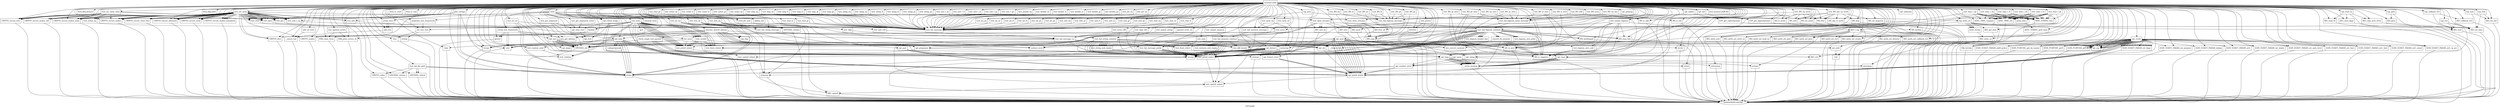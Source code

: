 digraph "Call graph" {
	label="Call graph";

	Node0x56281cfd9500 [shape=record,label="{external node}"];
	Node0x56281cfd9500 -> Node0x56281d0169b0;
	Node0x56281cfd9500 -> Node0x56281d016a40;
	Node0x56281cfd9500 -> Node0x56281cfdae30;
	Node0x56281cfd9500 -> Node0x56281cfdaf10;
	Node0x56281cfd9500 -> Node0x56281d016cb0;
	Node0x56281cfd9500 -> Node0x56281d016b20;
	Node0x56281cfd9500 -> Node0x56281cfdad50;
	Node0x56281cfd9500 -> Node0x56281cfdb010;
	Node0x56281cfd9500 -> Node0x56281d016f80;
	Node0x56281cfd9500 -> Node0x56281d016bd0;
	Node0x56281cfd9500 -> Node0x56281d016d90;
	Node0x56281cfd9500 -> Node0x56281d016e70;
	Node0x56281cfd9500 -> Node0x56281d016ee0;
	Node0x56281cfd9500 -> Node0x56281d016f50;
	Node0x56281cfd9500 -> Node0x56281cfdace0;
	Node0x56281cfd9500 -> Node0x56281d016a10;
	Node0x56281cfd9500 -> Node0x56281cfb4180;
	Node0x56281cfd9500 -> Node0x56281cfb4250;
	Node0x56281cfd9500 -> Node0x56281cfb42f0;
	Node0x56281cfd9500 -> Node0x56281cfb4360;
	Node0x56281cfd9500 -> Node0x56281cfb43d0;
	Node0x56281cfd9500 -> Node0x56281cfb4400;
	Node0x56281cfd9500 -> Node0x56281cfb4660;
	Node0x56281cfd9500 -> Node0x56281cfb4850;
	Node0x56281cfd9500 -> Node0x56281cfb48c0;
	Node0x56281cfd9500 -> Node0x56281d253390;
	Node0x56281cfd9500 -> Node0x56281d253430;
	Node0x56281cfd9500 -> Node0x56281d2534d0;
	Node0x56281cfd9500 -> Node0x56281d253f70;
	Node0x56281cfd9500 -> Node0x56281d254010;
	Node0x56281cfd9500 -> Node0x56281d2540b0;
	Node0x56281cfd9500 -> Node0x56281d254120;
	Node0x56281cfd9500 -> Node0x56281d254190;
	Node0x56281cfd9500 -> Node0x56281d254ab0;
	Node0x56281cfd9500 -> Node0x56281d254b20;
	Node0x56281cfd9500 -> Node0x56281d254b50;
	Node0x56281cfd9500 -> Node0x56281d254c60;
	Node0x56281cfd9500 -> Node0x56281d254c90;
	Node0x56281cfd9500 -> Node0x56281d254d40;
	Node0x56281cfd9500 -> Node0x56281d254db0;
	Node0x56281cfd9500 -> Node0x56281d254eb0;
	Node0x56281cfd9500 -> Node0x56281d255260;
	Node0x56281cfd9500 -> Node0x56281d255370;
	Node0x56281cfd9500 -> Node0x56281d255480;
	Node0x56281cfd9500 -> Node0x56281d255180;
	Node0x56281cfd9500 -> Node0x56281d2554b0;
	Node0x56281cfd9500 -> Node0x56281cfb4690;
	Node0x56281cfd9500 -> Node0x56281d2541c0;
	Node0x56281cfd9500 -> Node0x56281d253570;
	Node0x56281cfd9500 -> Node0x56281cfb47b0;
	Node0x56281cfd9500 -> Node0x56281d254f50;
	Node0x56281cfd9500 -> Node0x56281cfb4520;
	Node0x56281cfd9500 -> Node0x56281d255690;
	Node0x56281cfd9500 -> Node0x56281d2556c0;
	Node0x56281cfd9500 -> Node0x56281d0169e0;
	Node0x56281cfd9500 -> Node0x56281d2558d0;
	Node0x56281cfd9500 -> Node0x56281d255900;
	Node0x56281cfd9500 -> Node0x56281d255970;
	Node0x56281cfd9500 -> Node0x56281d255a70;
	Node0x56281cfd9500 -> Node0x56281d255b10;
	Node0x56281cfd9500 -> Node0x56281d255c90;
	Node0x56281cfd9500 -> Node0x56281d255cc0;
	Node0x56281cfd9500 -> Node0x56281d255e30;
	Node0x56281cfd9500 -> Node0x56281d255e60;
	Node0x56281cfd9500 -> Node0x56281d255ed0;
	Node0x56281cfd9500 -> Node0x56281d2560a0;
	Node0x56281cfd9500 -> Node0x56281d256140;
	Node0x56281cfd9500 -> Node0x56281d2561e0;
	Node0x56281cfd9500 -> Node0x56281d256280;
	Node0x56281cfd9500 -> Node0x56281d256320;
	Node0x56281cfd9500 -> Node0x56281d2563c0;
	Node0x56281cfd9500 -> Node0x56281d2542a0;
	Node0x56281cfd9500 -> Node0x56281d254340;
	Node0x56281cfd9500 -> Node0x56281d2543e0;
	Node0x56281cfd9500 -> Node0x56281d254480;
	Node0x56281cfd9500 -> Node0x56281d254520;
	Node0x56281cfd9500 -> Node0x56281d2545c0;
	Node0x56281cfd9500 -> Node0x56281d254660;
	Node0x56281cfd9500 -> Node0x56281d254700;
	Node0x56281cfd9500 -> Node0x56281d2547a0;
	Node0x56281cfd9500 -> Node0x56281d254840;
	Node0x56281cfd9500 -> Node0x56281d2548e0;
	Node0x56281cfd9500 -> Node0x56281cfdae60;
	Node0x56281cfd9500 -> Node0x56281d2549b0;
	Node0x56281cfd9500 -> Node0x56281d254a10;
	Node0x56281cfd9500 -> Node0x56281d019ec0;
	Node0x56281cfd9500 -> Node0x56281d019f60;
	Node0x56281cfd9500 -> Node0x56281d01a000;
	Node0x56281cfd9500 -> Node0x56281d01a0a0;
	Node0x56281cfd9500 -> Node0x56281d01a140;
	Node0x56281cfd9500 -> Node0x56281d01a1e0;
	Node0x56281cfd9500 -> Node0x56281d01a280;
	Node0x56281cfd9500 -> Node0x56281d01a320;
	Node0x56281cfd9500 -> Node0x56281d01a3c0;
	Node0x56281cfd9500 -> Node0x56281d01a460;
	Node0x56281cfd9500 -> Node0x56281d01a500;
	Node0x56281cfd9500 -> Node0x56281d01a5a0;
	Node0x56281cfd9500 -> Node0x56281d01a640;
	Node0x56281cfd9500 -> Node0x56281d01a6e0;
	Node0x56281cfd9500 -> Node0x56281d01a780;
	Node0x56281cfd9500 -> Node0x56281d016e00;
	Node0x56281cfd9500 -> Node0x56281d01a850;
	Node0x56281cfd9500 -> Node0x56281d01a8f0;
	Node0x56281cfd9500 -> Node0x56281d01a990;
	Node0x56281cfd9500 -> Node0x56281d01aa30;
	Node0x56281cfd9500 -> Node0x56281d01aad0;
	Node0x56281cfd9500 -> Node0x56281d01ab70;
	Node0x56281cfd9500 -> Node0x56281d01ac10;
	Node0x56281cfd9500 -> Node0x56281d01acb0;
	Node0x56281cfd9500 -> Node0x56281d01ad50;
	Node0x56281cfd9500 -> Node0x56281d01adf0;
	Node0x56281cfd9500 -> Node0x56281d01ae90;
	Node0x56281cfd9500 -> Node0x56281d01af30;
	Node0x56281cfd9500 -> Node0x56281d01afd0;
	Node0x56281cfd9500 -> Node0x56281cfdadc0;
	Node0x56281cfd9500 -> Node0x56281d016ab0;
	Node0x56281cfd9500 -> Node0x56281d016d20;
	Node0x56281cfd9500 -> Node0x56281d016c40;
	Node0x56281cfd9500 -> Node0x56281d01b130;
	Node0x56281cfd9500 -> Node0x56281d01b2f0;
	Node0x56281cfd9500 -> Node0x56281d01b320;
	Node0x56281cfd9500 -> Node0x56281d01b460;
	Node0x56281cfd9500 -> Node0x56281d01b500;
	Node0x56281cfd9500 -> Node0x56281d01b630;
	Node0x56281cfd9500 -> Node0x56281d01b660;
	Node0x56281cfd9500 -> Node0x56281d01b7a0;
	Node0x56281cfd9500 -> Node0x56281d01b8b0;
	Node0x56281cfd9500 -> Node0x56281d01b8e0;
	Node0x56281cfd9500 -> Node0x56281d01b9e0;
	Node0x56281cfd9500 -> Node0x56281d018e40;
	Node0x56281cfd9500 -> Node0x56281d018eb0;
	Node0x56281cfd9500 -> Node0x56281d019010;
	Node0x56281cfd9500 -> Node0x56281d019040;
	Node0x56281cfd9500 -> Node0x56281d019100;
	Node0x56281cfd9500 -> Node0x56281d0191c0;
	Node0x56281cfd9500 -> Node0x56281d0192c0;
	Node0x56281cfd9500 -> Node0x56281d019440;
	Node0x56281cfd9500 -> Node0x56281d019470;
	Node0x56281cfd9500 -> Node0x56281d0194e0;
	Node0x56281cfd9500 -> Node0x56281d019630;
	Node0x56281cfd9500 -> Node0x56281d0196a0;
	Node0x56281cfd9500 -> Node0x56281d0197f0;
	Node0x56281cfd9500 -> Node0x56281d019860;
	Node0x56281cfd9500 -> Node0x56281d0199f0;
	Node0x56281cfd9500 -> Node0x56281d019a90;
	Node0x56281cfd9500 -> Node0x56281d019b00;
	Node0x56281cfd9500 -> Node0x56281d019bf0;
	Node0x56281cfd9500 -> Node0x56281d019c20;
	Node0x56281cfd9500 -> Node0x56281d019d20;
	Node0x56281cfd9500 -> Node0x56281d019dc0;
	Node0x56281cfd9500 -> Node0x56281d019d50;
	Node0x56281cfd9500 -> Node0x56281d01bc60;
	Node0x56281cfd9500 -> Node0x56281d01bea0;
	Node0x56281cfd9500 -> Node0x56281d01bf10;
	Node0x56281cfd9500 -> Node0x56281d01bf40;
	Node0x56281cfd9500 -> Node0x56281d01bff0;
	Node0x56281cfd9500 -> Node0x56281d01c200;
	Node0x56281cfd9500 -> Node0x56281d01c270;
	Node0x56281cfd9500 -> Node0x56281d01c2a0;
	Node0x56281cfd9500 -> Node0x56281d01c4d0;
	Node0x56281cfd9500 -> Node0x56281d01c5a0;
	Node0x56281cfd9500 -> Node0x56281d01c6a0;
	Node0x56281cfd9500 -> Node0x56281d01c6d0;
	Node0x56281cfd9500 -> Node0x56281d01c850;
	Node0x56281cfd9500 -> Node0x56281d01c9d0;
	Node0x56281cfd9500 -> Node0x56281d01cb50;
	Node0x56281cfd9500 -> Node0x56281d01ccd0;
	Node0x56281cfd9500 -> Node0x56281cfd0c90;
	Node0x56281cfd9500 -> Node0x56281cfd0d00;
	Node0x56281cfd9500 -> Node0x56281cfb4590;
	Node0x56281cfd9500 -> Node0x56281d253b80;
	Node0x56281cfd9500 -> Node0x56281cfd0d30;
	Node0x56281cfd9500 -> Node0x56281cfd0f00;
	Node0x56281cfd9500 -> Node0x56281cfd0f70;
	Node0x56281cfd9500 -> Node0x56281cfd10b0;
	Node0x56281cfd9500 -> Node0x56281cfd1150;
	Node0x56281cfd9500 -> Node0x56281cfd11c0;
	Node0x56281cfd9500 -> Node0x56281cfd12b0;
	Node0x56281cfd9500 -> Node0x56281d253db0;
	Node0x56281cfd9500 -> Node0x56281cfd12e0;
	Node0x56281cfd9500 -> Node0x56281cfd13a0;
	Node0x56281cfd9500 -> Node0x56281cfd1590;
	Node0x56281cfd9500 -> Node0x56281d051c80;
	Node0x56281cfd9500 -> Node0x56281d051cb0;
	Node0x56281cfd9500 -> Node0x56281d051f30;
	Node0x56281cfd9500 -> Node0x56281d051f60;
	Node0x56281cfd9500 -> Node0x56281d052150;
	Node0x56281cfd9500 -> Node0x56281d052180;
	Node0x56281cfd9500 -> Node0x56281d052370;
	Node0x56281cfd9500 -> Node0x56281d253d40;
	Node0x56281cfd9500 -> Node0x56281d0523a0;
	Node0x56281cfd9500 -> Node0x56281d052560;
	Node0x56281cfd9500 -> Node0x56281d0525d0;
	Node0x56281cfd9500 -> Node0x56281d052640;
	Node0x56281cfd9500 -> Node0x56281d0526b0;
	Node0x56281cfd9500 -> Node0x56281d052720;
	Node0x56281cfd9500 -> Node0x56281d052ba0;
	Node0x56281cfd9500 -> Node0x56281d052c10;
	Node0x56281cfd9500 -> Node0x56281d052c80;
	Node0x56281cfd9500 -> Node0x56281d052cf0;
	Node0x56281cfd9500 -> Node0x56281d052d60;
	Node0x56281cfd9500 -> Node0x56281d0535e0;
	Node0x56281cfd9500 -> Node0x56281d053650;
	Node0x56281cfd9500 -> Node0x56281d0536c0;
	Node0x56281cfd9500 -> Node0x56281d053730;
	Node0x56281cfd9500 -> Node0x56281d253c20;
	Node0x56281cfd9500 -> Node0x56281d053aa0;
	Node0x56281cfd9500 -> Node0x56281d053a30;
	Node0x56281cfd9500 -> Node0x56281d053b80;
	Node0x56281cfd9500 -> Node0x56281d253cd0;
	Node0x56281cfd9500 -> Node0x56281d053c50;
	Node0x56281cfd9500 -> Node0x56281d2553e0;
	Node0x56281cfd9500 -> Node0x56281d2552d0;
	Node0x56281cfd9500 -> Node0x56281d253bb0;
	Node0x56281cfd9500 -> Node0x56281d254f20;
	Node0x56281cfd9500 -> Node0x56281d053cb0;
	Node0x56281cfd9500 -> Node0x56281d053e40;
	Node0x56281cfd9500 -> Node0x56281d053eb0;
	Node0x56281cfd9500 -> Node0x56281d2551f0;
	Node0x56281cfd9500 -> Node0x56281d053fb0;
	Node0x56281cfd9500 -> Node0x56281d253e50;
	Node0x56281cfd9500 -> Node0x56281d054050;
	Node0x56281cfd9500 -> Node0x56281d255560;
	Node0x56281cfd9500 -> Node0x56281cfb4740;
	Node0x56281cfd9500 -> Node0x56281d054150;
	Node0x56281cfd9500 -> Node0x56281d253ec0;
	Node0x56281cfd9500 -> Node0x56281d054250;
	Node0x56281cfd9500 -> Node0x56281d01b160;
	Node0x56281cfd9500 -> Node0x56281d0545f0;
	Node0x56281cfd9500 -> Node0x56281d054af0;
	Node0x56281cfd9500 -> Node0x56281d01ba80;
	Node0x56281cfd9500 -> Node0x56281d054c80;
	Node0x56281cfd9500 -> Node0x56281d054df0;
	Node0x56281cfd9500 -> Node0x56281d018f50;
	Node0x56281cfd9500 -> Node0x56281d055490;
	Node0x56281cfd9500 -> Node0x56281d055500;
	Node0x56281cfd9500 -> Node0x56281d01b840;
	Node0x56281cfd9500 -> Node0x56281d055770;
	Node0x56281cfd9500 -> Node0x56281d254fc0;
	Node0x56281cfd9500 -> Node0x56281d053d90;
	Node0x56281cfd9500 -> Node0x56281d055910;
	Node0x56281cfd9500 -> Node0x56281cfd1950;
	Node0x56281cfd9500 -> Node0x56281d0559b0;
	Node0x56281cfd9500 -> Node0x56281cfd1bb0;
	Node0x56281cfd9500 -> Node0x56281d055940;
	Node0x56281cfd9500 -> Node0x56281cfd1da0;
	Node0x56281cfd9500 -> Node0x56281d055ab0;
	Node0x56281cfd9500 -> Node0x56281cfd1e40;
	Node0x56281cfd9500 -> Node0x56281d055b20;
	Node0x56281cfd9500 -> Node0x56281cfd1fa0;
	Node0x56281cfd9500 -> Node0x56281d055b90;
	Node0x56281cfd9500 -> Node0x56281cfd2120;
	Node0x56281cfd9500 -> Node0x56281cfd15c0;
	Node0x56281cfd9500 -> Node0x56281cfd2230;
	Node0x56281cfd9500 -> Node0x56281cfd1630;
	Node0x56281cfd9500 -> Node0x56281cfd2320;
	Node0x56281cfd9500 -> Node0x56281cfd16a0;
	Node0x56281cfd9500 -> Node0x56281cfd19c0;
	Node0x56281cfd9500 -> Node0x56281cfd23c0;
	Node0x56281cfd9500 -> Node0x56281cfd19f0;
	Node0x56281cfd9500 -> Node0x56281cfd21c0;
	Node0x56281cfd9500 -> Node0x56281cfd1ee0;
	Node0x56281cfd9500 -> Node0x56281cfd1c50;
	Node0x56281cfd9500 -> Node0x56281cfd1be0;
	Node0x56281cfd9500 -> Node0x56281cfd1d00;
	Node0x56281cfd9500 -> Node0x56281cfd1a60;
	Node0x56281cfd9500 -> Node0x56281cfcedc0;
	Node0x56281d016a40 [shape=record,label="{test_sec_mem}"];
	Node0x56281d016a40 -> Node0x56281d0169e0;
	Node0x56281d016a40 -> Node0x56281d016b20;
	Node0x56281d016a40 -> Node0x56281d016ab0;
	Node0x56281d016a40 -> Node0x56281d016bd0;
	Node0x56281d016a40 -> Node0x56281d016c40;
	Node0x56281d016a40 -> Node0x56281d016b20;
	Node0x56281d016a40 -> Node0x56281d016ab0;
	Node0x56281d016a40 -> Node0x56281d016cb0;
	Node0x56281d016a40 -> Node0x56281d016d20;
	Node0x56281d016a40 -> Node0x56281d016bd0;
	Node0x56281d016a40 -> Node0x56281d016c40;
	Node0x56281d016a40 -> Node0x56281d016b20;
	Node0x56281d016a40 -> Node0x56281d016ab0;
	Node0x56281d016a40 -> Node0x56281d016bd0;
	Node0x56281d016a40 -> Node0x56281d016d20;
	Node0x56281d016a40 -> Node0x56281d016d90;
	Node0x56281d016a40 -> Node0x56281d016e00;
	Node0x56281d016a40 -> Node0x56281d016e70;
	Node0x56281d016a40 -> Node0x56281d016ab0;
	Node0x56281d016a40 -> Node0x56281d016bd0;
	Node0x56281d016a40 -> Node0x56281d016c40;
	Node0x56281d016a40 -> Node0x56281d016ee0;
	Node0x56281d016a40 -> Node0x56281d016b20;
	Node0x56281d016a40 -> Node0x56281d016ab0;
	Node0x56281d016a40 -> Node0x56281d016bd0;
	Node0x56281d016a40 -> Node0x56281d016d20;
	Node0x56281d016a40 -> Node0x56281d016d90;
	Node0x56281d016a40 -> Node0x56281d016e00;
	Node0x56281d016a40 -> Node0x56281d016ee0;
	Node0x56281d016a40 -> Node0x56281d016d90;
	Node0x56281d016a40 -> Node0x56281d016e00;
	Node0x56281d016a40 -> Node0x56281d016f50;
	Node0x56281d016a40 -> Node0x56281d016f80;
	Node0x56281d016a40 -> Node0x56281d016c40;
	Node0x56281d016a40 -> Node0x56281cfdace0;
	Node0x56281d016a40 -> Node0x56281d016d20;
	Node0x56281d016a40 -> Node0x56281cfdad50;
	Node0x56281d016a40 -> Node0x56281d016d90;
	Node0x56281d016a40 -> Node0x56281d016e00;
	Node0x56281d016a40 -> Node0x56281d016f80;
	Node0x56281d016a40 -> Node0x56281d016d20;
	Node0x56281d016a40 -> Node0x56281cfdace0;
	Node0x56281d016a40 -> Node0x56281d016c40;
	Node0x56281d016a40 -> Node0x56281d0169e0;
	Node0x56281d016a40 -> Node0x56281d016cb0;
	Node0x56281d016a40 -> Node0x56281d016d20;
	Node0x56281d016a40 -> Node0x56281d016b20;
	Node0x56281d016a40 -> Node0x56281cfdadc0;
	Node0x56281d016a40 -> Node0x56281d016f80;
	Node0x56281d016a40 -> Node0x56281d016d20;
	Node0x56281d016a40 -> Node0x56281d016cb0;
	Node0x56281d016a40 -> Node0x56281d016c40;
	Node0x56281d016a40 -> Node0x56281cfdace0;
	Node0x56281d016a40 -> Node0x56281d016c40;
	Node0x56281d016a40 -> Node0x56281d016f80;
	Node0x56281d016a40 -> Node0x56281d016d20;
	Node0x56281d016a40 -> Node0x56281cfdad50;
	Node0x56281d016a40 -> Node0x56281d016f50;
	Node0x56281d016a40 -> Node0x56281cfdad50;
	Node0x56281d016a40 -> Node0x56281cfdad50;
	Node0x56281d0169b0 [shape=record,label="{setup_tests}"];
	Node0x56281d0169b0 -> Node0x56281d016a10;
	Node0x56281d0169b0 -> Node0x56281d016a10;
	Node0x56281cfdae30 [shape=record,label="{test_sec_mem_clear}"];
	Node0x56281cfdae30 -> Node0x56281d016cb0;
	Node0x56281cfdae30 -> Node0x56281d016d20;
	Node0x56281cfdae30 -> Node0x56281d016b20;
	Node0x56281cfdae30 -> Node0x56281d016ab0;
	Node0x56281cfdae30 -> Node0x56281cfdae60;
	Node0x56281cfdae30 -> Node0x56281cfdad50;
	Node0x56281cfdae30 -> Node0x56281cfdae60;
	Node0x56281cfdae30 -> Node0x56281cfdad50;
	Node0x56281cfdae30 -> Node0x56281d016f80;
	Node0x56281cfdaf10 [shape=record,label="{llvm.dbg.declare}"];
	Node0x56281cfb4180 [shape=record,label="{__assert_fail}"];
	Node0x56281cfb4180 -> Node0x56281cfdc0b0;
	Node0x56281cfb4250 [shape=record,label="{add_all_tests}"];
	Node0x56281cfb4250 -> Node0x56281cfb4180;
	Node0x56281cfb42f0 [shape=record,label="{subtest_level}"];
	Node0x56281cfb4360 [shape=record,label="{setup_test_framework}"];
	Node0x56281cfb4360 -> Node0x56281cfb43d0;
	Node0x56281cfb4360 -> Node0x56281cfb43d0;
	Node0x56281cfb4360 -> Node0x56281cfb4400;
	Node0x56281cfb4360 -> Node0x56281cfb4400;
	Node0x56281cfb4360 -> Node0x56281cfb44b0;
	Node0x56281cfb4360 -> Node0x56281cfb4520;
	Node0x56281cfb4360 -> Node0x56281cfb4590;
	Node0x56281cfb43d0 [shape=record,label="{getenv}"];
	Node0x56281cfb43d0 -> Node0x56281cfdc0b0;
	Node0x56281cfb4400 [shape=record,label="{atoi}"];
	Node0x56281cfb4400 -> Node0x56281cfdc0b0;
	Node0x56281cfb44b0 [shape=record,label="{set_seed}"];
	Node0x56281cfb44b0 -> Node0x56281cfb4660;
	Node0x56281cfb44b0 -> Node0x56281cfb42f0;
	Node0x56281cfb44b0 -> Node0x56281cfb4690;
	Node0x56281cfb44b0 -> Node0x56281cfb4740;
	Node0x56281cfb44b0 -> Node0x56281cfb47b0;
	Node0x56281cfb4660 [shape=record,label="{time}"];
	Node0x56281cfb4660 -> Node0x56281cfdc0b0;
	Node0x56281cfb4850 [shape=record,label="{pulldown_test_framework}"];
	Node0x56281cfb4850 -> Node0x56281cfb48c0;
	Node0x56281d018e40 [shape=record,label="{test_BN_eq_zero}"];
	Node0x56281d018e40 -> Node0x56281d018eb0;
	Node0x56281d018e40 -> Node0x56281d018f50;
	Node0x56281d018eb0 [shape=record,label="{BN_is_zero}"];
	Node0x56281d018eb0 -> Node0x56281cfdc0b0;
	Node0x56281d019010 [shape=record,label="{test_BN_ne}"];
	Node0x56281d019010 -> Node0x56281d01b9e0;
	Node0x56281d019010 -> Node0x56281d01ba80;
	Node0x56281d019040 [shape=record,label="{test_BN_ne_zero}"];
	Node0x56281d019040 -> Node0x56281d018eb0;
	Node0x56281d019040 -> Node0x56281d018f50;
	Node0x56281d019100 [shape=record,label="{test_BN_gt}"];
	Node0x56281d019100 -> Node0x56281d01b9e0;
	Node0x56281d019100 -> Node0x56281d01ba80;
	Node0x56281d0191c0 [shape=record,label="{test_BN_gt_zero}"];
	Node0x56281d0191c0 -> Node0x56281d0192c0;
	Node0x56281d0191c0 -> Node0x56281d018eb0;
	Node0x56281d0191c0 -> Node0x56281d018f50;
	Node0x56281d0192c0 [shape=record,label="{BN_is_negative}"];
	Node0x56281d0192c0 -> Node0x56281cfdc0b0;
	Node0x56281d019440 [shape=record,label="{test_BN_ge}"];
	Node0x56281d019440 -> Node0x56281d01b9e0;
	Node0x56281d019440 -> Node0x56281d01ba80;
	Node0x56281d019470 [shape=record,label="{test_BN_ge_zero}"];
	Node0x56281d019470 -> Node0x56281d0192c0;
	Node0x56281d019470 -> Node0x56281d018eb0;
	Node0x56281d019470 -> Node0x56281d018f50;
	Node0x56281d055740 [shape=record,label="{test_fail_memory_common}"];
	Node0x56281d055740 -> Node0x56281d255690;
	Node0x56281d055740 -> Node0x56281d0557e0;
	Node0x56281d055740 -> Node0x56281d054470;
	Node0x56281d055740 -> Node0x56281d0557e0;
	Node0x56281d055740 -> Node0x56281d0557e0;
	Node0x56281d055740 -> Node0x56281d01b7a0;
	Node0x56281d055740 -> Node0x56281d054470;
	Node0x56281d055740 -> Node0x56281d055410;
	Node0x56281d055740 -> Node0x56281d055410;
	Node0x56281d055740 -> Node0x56281d2541c0;
	Node0x56281d055740 -> Node0x56281d0557e0;
	Node0x56281d055740 -> Node0x56281d2541c0;
	Node0x56281d055740 -> Node0x56281d0557e0;
	Node0x56281d055740 -> Node0x56281d2541c0;
	Node0x56281d055740 -> Node0x56281d2541c0;
	Node0x56281d055740 -> Node0x56281d253ec0;
	Node0x56281d0557e0 [shape=record,label="{test_memory_null_empty}"];
	Node0x56281d0557e0 -> Node0x56281d2541c0;
	Node0x56281d0557e0 -> Node0x56281d2541c0;
	Node0x56281d055770 [shape=record,label="{test_output_memory}"];
	Node0x56281d055770 -> Node0x56281d055740;
	Node0x56281d254fc0 [shape=record,label="{global_init}"];
	Node0x56281d053d90 [shape=record,label="{BIO_f_tap}"];
	Node0x56281d053d90 -> Node0x56281d055910;
	Node0x56281d053d90 -> Node0x56281d0559b0;
	Node0x56281d053d90 -> Node0x56281d055940;
	Node0x56281d053d90 -> Node0x56281d055ab0;
	Node0x56281d053d90 -> Node0x56281d055b20;
	Node0x56281d053d90 -> Node0x56281d055b90;
	Node0x56281d053d90 -> Node0x56281cfd15c0;
	Node0x56281d053d90 -> Node0x56281cfd1630;
	Node0x56281d053d90 -> Node0x56281cfd16a0;
	Node0x56281d055910 [shape=record,label="{BIO_meth_new}"];
	Node0x56281d055910 -> Node0x56281cfdc0b0;
	Node0x56281cfd1950 [shape=record,label="{tap_write_ex}"];
	Node0x56281cfd1950 -> Node0x56281cfd19c0;
	Node0x56281cfd1950 -> Node0x56281cfd1a60;
	Node0x56281cfd1950 -> Node0x56281cfd19f0;
	Node0x56281cfd1950 -> Node0x56281cfb42f0;
	Node0x56281cfd1950 -> Node0x56281cfd1b10;
	Node0x56281cfd1950 -> Node0x56281cfd1b10;
	Node0x56281cfd1950 -> Node0x56281cfd1b10;
	Node0x56281cfd1950 -> Node0x56281cfd19f0;
	Node0x56281d0559b0 [shape=record,label="{BIO_meth_set_write_ex}"];
	Node0x56281d0559b0 -> Node0x56281cfdc0b0;
	Node0x56281cfd1bb0 [shape=record,label="{tap_read_ex}"];
	Node0x56281cfd1bb0 -> Node0x56281cfd19c0;
	Node0x56281cfd1bb0 -> Node0x56281cfd1c50;
	Node0x56281cfd1bb0 -> Node0x56281cfd1be0;
	Node0x56281cfd1bb0 -> Node0x56281cfd1d00;
	Node0x56281d055940 [shape=record,label="{BIO_meth_set_read_ex}"];
	Node0x56281d055940 -> Node0x56281cfdc0b0;
	Node0x56281cfd1da0 [shape=record,label="{tap_puts}"];
	Node0x56281cfd1da0 -> Node0x56281d254b20;
	Node0x56281cfd1da0 -> Node0x56281cfd1950;
	Node0x56281d055ab0 [shape=record,label="{BIO_meth_set_puts}"];
	Node0x56281d055ab0 -> Node0x56281cfdc0b0;
	Node0x56281cfd1e40 [shape=record,label="{tap_gets}"];
	Node0x56281cfd1e40 -> Node0x56281cfd19c0;
	Node0x56281cfd1e40 -> Node0x56281cfd1ee0;
	Node0x56281d055b20 [shape=record,label="{BIO_meth_set_gets}"];
	Node0x56281d055b20 -> Node0x56281cfdc0b0;
	Node0x56281cfd1fa0 [shape=record,label="{tap_ctrl}"];
	Node0x56281cfd1fa0 -> Node0x56281cfd19c0;
	Node0x56281cfd1fa0 -> Node0x56281cfd19f0;
	Node0x56281cfd1fa0 -> Node0x56281d054150;
	Node0x56281d055b90 [shape=record,label="{BIO_meth_set_ctrl}"];
	Node0x56281d055b90 -> Node0x56281cfdc0b0;
	Node0x56281cfd2120 [shape=record,label="{tap_new}"];
	Node0x56281cfd2120 -> Node0x56281cfd19f0;
	Node0x56281cfd2120 -> Node0x56281cfd21c0;
	Node0x56281d016cb0 [shape=record,label="{CRYPTO_secure_malloc_init}"];
	Node0x56281d016cb0 -> Node0x56281cfdc0b0;
	Node0x56281d016b20 [shape=record,label="{CRYPTO_secure_malloc}"];
	Node0x56281d016b20 -> Node0x56281cfdc0b0;
	Node0x56281cfdad50 [shape=record,label="{CRYPTO_secure_free}"];
	Node0x56281cfdad50 -> Node0x56281cfdc0b0;
	Node0x56281cfdb010 [shape=record,label="{llvm.dbg.label}"];
	Node0x56281d016f80 [shape=record,label="{CRYPTO_secure_malloc_done}"];
	Node0x56281d016f80 -> Node0x56281cfdc0b0;
	Node0x56281d016bd0 [shape=record,label="{CRYPTO_secure_allocated}"];
	Node0x56281d016bd0 -> Node0x56281cfdc0b0;
	Node0x56281d016d90 [shape=record,label="{CRYPTO_secure_used}"];
	Node0x56281d016d90 -> Node0x56281cfdc0b0;
	Node0x56281d016e70 [shape=record,label="{CRYPTO_malloc}"];
	Node0x56281d016e70 -> Node0x56281cfdc0b0;
	Node0x56281d016ee0 [shape=record,label="{CRYPTO_secure_clear_free}"];
	Node0x56281d016ee0 -> Node0x56281cfdc0b0;
	Node0x56281d016f50 [shape=record,label="{CRYPTO_free}"];
	Node0x56281d016f50 -> Node0x56281cfdc0b0;
	Node0x56281cfdace0 [shape=record,label="{CRYPTO_secure_malloc_initialized}"];
	Node0x56281cfdace0 -> Node0x56281cfdc0b0;
	Node0x56281d016a10 [shape=record,label="{add_test}"];
	Node0x56281d016a10 -> Node0x56281cfb4180;
	Node0x56281d01aa30 [shape=record,label="{test_size_t_gt}"];
	Node0x56281d01aa30 -> Node0x56281d255fd0;
	Node0x56281d01aad0 [shape=record,label="{test_size_t_ge}"];
	Node0x56281d01aad0 -> Node0x56281d255fd0;
	Node0x56281d01ab70 [shape=record,label="{test_double_eq}"];
	Node0x56281d01ab70 -> Node0x56281d255fd0;
	Node0x56281d01ac10 [shape=record,label="{test_double_ne}"];
	Node0x56281d01ac10 -> Node0x56281d255fd0;
	Node0x56281d01acb0 [shape=record,label="{test_double_lt}"];
	Node0x56281d01acb0 -> Node0x56281d255fd0;
	Node0x56281d01ad50 [shape=record,label="{test_double_le}"];
	Node0x56281d01ad50 -> Node0x56281d255fd0;
	Node0x56281d01adf0 [shape=record,label="{test_double_gt}"];
	Node0x56281d01adf0 -> Node0x56281d255fd0;
	Node0x56281d01ae90 [shape=record,label="{test_double_ge}"];
	Node0x56281d01ae90 -> Node0x56281d255fd0;
	Node0x56281d01af30 [shape=record,label="{test_ptr_eq}"];
	Node0x56281d01af30 -> Node0x56281d255fd0;
	Node0x56281d01afd0 [shape=record,label="{test_ptr_ne}"];
	Node0x56281d01afd0 -> Node0x56281d255fd0;
	Node0x56281cfdadc0 [shape=record,label="{test_ptr_null}"];
	Node0x56281cfdadc0 -> Node0x56281d255fd0;
	Node0x56281d016ab0 [shape=record,label="{test_ptr}"];
	Node0x56281d016ab0 -> Node0x56281d255fd0;
	Node0x56281d016d20 [shape=record,label="{test_true}"];
	Node0x56281d016d20 -> Node0x56281d255fd0;
	Node0x56281d016c40 [shape=record,label="{test_false}"];
	Node0x56281d016c40 -> Node0x56281d255fd0;
	Node0x56281d01b130 [shape=record,label="{test_str_eq}"];
	Node0x56281d01b130 -> Node0x56281d254190;
	Node0x56281d01b130 -> Node0x56281d254b20;
	Node0x56281d01b130 -> Node0x56281d254b20;
	Node0x56281d01b130 -> Node0x56281d01b160;
	Node0x56281d01b2f0 [shape=record,label="{test_str_ne}"];
	Node0x56281d01b2f0 -> Node0x56281d254190;
	Node0x56281d01b2f0 -> Node0x56281d254b20;
	Node0x56281d01b2f0 -> Node0x56281d254b20;
	Node0x56281d01b2f0 -> Node0x56281d01b160;
	Node0x56281d01b320 [shape=record,label="{test_strn_eq}"];
	Node0x56281d01b320 -> Node0x56281d01b460;
	Node0x56281d01b320 -> Node0x56281d01b500;
	Node0x56281d01b320 -> Node0x56281d01b500;
	Node0x56281d01b320 -> Node0x56281d01b160;
	Node0x56281d054470 [shape=record,label="{test_diff_header}"];
	Node0x56281d054470 -> Node0x56281d2541c0;
	Node0x56281d054470 -> Node0x56281d2541c0;
	Node0x56281d0545f0 [shape=record,label="{__ctype_b_loc}"];
	Node0x56281d0545f0 -> Node0x56281cfdc0b0;
	Node0x56281d054af0 [shape=record,label="{test_output_string}"];
	Node0x56281d054af0 -> Node0x56281d0542f0;
	Node0x56281d01ba80 [shape=record,label="{test_fail_bignum_message}"];
	Node0x56281d01ba80 -> Node0x56281d054b90;
	Node0x56281d01ba80 -> Node0x56281d2541c0;
	Node0x56281d054b90 [shape=record,label="{test_fail_bignum_common}"];
	Node0x56281d054b90 -> Node0x56281d255690;
	Node0x56281d054b90 -> Node0x56281d054c80;
	Node0x56281d054b90 -> Node0x56281d0192c0;
	Node0x56281d054b90 -> Node0x56281d054c80;
	Node0x56281d054b90 -> Node0x56281d0192c0;
	Node0x56281d054b90 -> Node0x56281d054bc0;
	Node0x56281d054b90 -> Node0x56281d054d80;
	Node0x56281d054b90 -> Node0x56281d054470;
	Node0x56281d054b90 -> Node0x56281d054bc0;
	Node0x56281d054b90 -> Node0x56281d054d80;
	Node0x56281d054b90 -> Node0x56281d054d80;
	Node0x56281d054b90 -> Node0x56281d01b9e0;
	Node0x56281d054b90 -> Node0x56281d054470;
	Node0x56281d054b90 -> Node0x56281d054bc0;
	Node0x56281d054b90 -> Node0x56281d016e70;
	Node0x56281d054b90 -> Node0x56281d2541c0;
	Node0x56281d054b90 -> Node0x56281d054df0;
	Node0x56281d054b90 -> Node0x56281d054df0;
	Node0x56281d054b90 -> Node0x56281d055270;
	Node0x56281d054b90 -> Node0x56281d055270;
	Node0x56281d054b90 -> Node0x56281d2541c0;
	Node0x56281d054b90 -> Node0x56281d2541c0;
	Node0x56281d054b90 -> Node0x56281d2541c0;
	Node0x56281d054b90 -> Node0x56281d2541c0;
	Node0x56281d054b90 -> Node0x56281d2541c0;
	Node0x56281d054b90 -> Node0x56281d2541c0;
	Node0x56281d054b90 -> Node0x56281d253ec0;
	Node0x56281d054b90 -> Node0x56281d016f50;
	Node0x56281d054c80 [shape=record,label="{BN_num_bits}"];
	Node0x56281d054c80 -> Node0x56281cfdc0b0;
	Node0x56281d054bc0 [shape=record,label="{test_bignum_header_line}"];
	Node0x56281d054bc0 -> Node0x56281d2541c0;
	Node0x56281d054d80 [shape=record,label="{test_bignum_zero_print}"];
	Node0x56281d054d80 -> Node0x56281d055340;
	Node0x56281d054d80 -> Node0x56281d2541c0;
	Node0x56281d054df0 [shape=record,label="{BN_bn2binpad}"];
	Node0x56281d054df0 -> Node0x56281cfdc0b0;
	Node0x56281d055270 [shape=record,label="{convert_bn_memory}"];
	Node0x56281d055270 -> Node0x56281d018eb0;
	Node0x56281d055270 -> Node0x56281d055410;
	Node0x56281d055270 -> Node0x56281d0192c0;
	Node0x56281d055270 -> Node0x56281d0192c0;
	Node0x56281d055270 -> Node0x56281d0192c0;
	Node0x56281d055270 -> Node0x56281d254b20;
	Node0x56281d055270 -> Node0x56281d254b50;
	Node0x56281d055410 [shape=record,label="{hex_convert_memory}"];
	Node0x56281d055340 [shape=record,label="{test_bignum_zero_null}"];
	Node0x56281d055340 -> Node0x56281d0192c0;
	Node0x56281d018f50 [shape=record,label="{test_fail_bignum_mono_message}"];
	Node0x56281d018f50 -> Node0x56281d054b90;
	Node0x56281d018f50 -> Node0x56281d2541c0;
	Node0x56281d055490 [shape=record,label="{test_output_bignum}"];
	Node0x56281d055490 -> Node0x56281d018eb0;
	Node0x56281d055490 -> Node0x56281d055340;
	Node0x56281d055490 -> Node0x56281d2541c0;
	Node0x56281d055490 -> Node0x56281d054c80;
	Node0x56281d055490 -> Node0x56281d055500;
	Node0x56281d055490 -> Node0x56281d055410;
	Node0x56281d055490 -> Node0x56281d0192c0;
	Node0x56281d055490 -> Node0x56281d2541c0;
	Node0x56281d055490 -> Node0x56281d054b90;
	Node0x56281d055500 [shape=record,label="{BN_bn2bin}"];
	Node0x56281d055500 -> Node0x56281cfdc0b0;
	Node0x56281d01b840 [shape=record,label="{test_fail_memory_message}"];
	Node0x56281d01b840 -> Node0x56281d055740;
	Node0x56281d01b840 -> Node0x56281d2541c0;
	Node0x56281cfb48c0 [shape=record,label="{set_test_title}"];
	Node0x56281cfb48c0 -> Node0x56281d253390;
	Node0x56281cfb48c0 -> Node0x56281d253430;
	Node0x56281d253390 [shape=record,label="{free}"];
	Node0x56281d253390 -> Node0x56281cfdc0b0;
	Node0x56281d253430 [shape=record,label="{strdup}"];
	Node0x56281d253430 -> Node0x56281cfdc0b0;
	Node0x56281d2534d0 [shape=record,label="{run_tests}"];
	Node0x56281d2534d0 -> Node0x56281d253540;
	Node0x56281d2534d0 -> Node0x56281cfb4690;
	Node0x56281d2534d0 -> Node0x56281cfb4690;
	Node0x56281d2534d0 -> Node0x56281cfb4690;
	Node0x56281d2534d0 -> Node0x56281cfb4740;
	Node0x56281d2534d0 -> Node0x56281d253570;
	Node0x56281d2534d0 -> Node0x56281cfb4690;
	Node0x56281d2534d0 -> Node0x56281cfb4690;
	Node0x56281d2534d0 -> Node0x56281cfb4740;
	Node0x56281d2534d0 -> Node0x56281cfb48c0;
	Node0x56281d2534d0 -> Node0x56281cfdc0b0;
	Node0x56281d2534d0 -> Node0x56281d253620;
	Node0x56281d2534d0 -> Node0x56281d253690;
	Node0x56281d2534d0 -> Node0x56281cfb4690;
	Node0x56281d2534d0 -> Node0x56281cfb4690;
	Node0x56281d2534d0 -> Node0x56281cfb4740;
	Node0x56281d2534d0 -> Node0x56281d253570;
	Node0x56281d2534d0 -> Node0x56281d253b10;
	Node0x56281d2534d0 -> Node0x56281cfb48c0;
	Node0x56281d2534d0 -> Node0x56281cfdc0b0;
	Node0x56281d2534d0 -> Node0x56281d253690;
	Node0x56281d2534d0 -> Node0x56281d253620;
	Node0x56281d2534d0 -> Node0x56281d253620;
	Node0x56281d2534d0 -> Node0x56281d253620;
	Node0x56281d253540 [shape=record,label="{process_shared_options}"];
	Node0x56281d253540 -> Node0x56281d253b80;
	Node0x56281d253540 -> Node0x56281d253c20;
	Node0x56281d253540 -> Node0x56281cfb4520;
	Node0x56281d253540 -> Node0x56281d253bb0;
	Node0x56281d253540 -> Node0x56281d253cd0;
	Node0x56281d253540 -> Node0x56281d253d40;
	Node0x56281d253540 -> Node0x56281d253cd0;
	Node0x56281d253540 -> Node0x56281d253d40;
	Node0x56281d253540 -> Node0x56281d253db0;
	Node0x56281d253540 -> Node0x56281d253d40;
	Node0x56281d253540 -> Node0x56281d253db0;
	Node0x56281d253540 -> Node0x56281d253d40;
	Node0x56281d253540 -> Node0x56281d253db0;
	Node0x56281d253540 -> Node0x56281cfb44b0;
	Node0x56281d253540 -> Node0x56281d253e20;
	Node0x56281d253620 [shape=record,label="{test_verdict}"];
	Node0x56281d253620 -> Node0x56281cfb4740;
	Node0x56281d253620 -> Node0x56281d253ec0;
	Node0x56281d253620 -> Node0x56281cfb4690;
	Node0x56281d253620 -> Node0x56281d253e50;
	Node0x56281d253620 -> Node0x56281cfb4690;
	Node0x56281d253620 -> Node0x56281cfb4690;
	Node0x56281d253620 -> Node0x56281cfb4740;
	Node0x56281d253690 [shape=record,label="{finalize}"];
	Node0x56281d253690 -> Node0x56281d253f70;
	Node0x56281d253690 -> Node0x56281d254010;
	Node0x56281d253b10 [shape=record,label="{gcd}"];
	Node0x56281d253f70 [shape=record,label="{ERR_clear_error}"];
	Node0x56281d253f70 -> Node0x56281cfdc0b0;
	Node0x56281d254010 [shape=record,label="{ERR_print_errors_cb}"];
	Node0x56281d254010 -> Node0x56281cfdc0b0;
	Node0x56281d2540b0 [shape=record,label="{llvm.va_start}"];
	Node0x56281d254120 [shape=record,label="{llvm.va_end}"];
	Node0x56281d253e20 [shape=record,label="{check_single_test_params}"];
	Node0x56281d253e20 -> Node0x56281d254190;
	Node0x56281d253e20 -> Node0x56281cfb4400;
	Node0x56281d253e20 -> Node0x56281d2541c0;
	Node0x56281d253e20 -> Node0x56281d2541c0;
	Node0x56281d253e20 -> Node0x56281d2541c0;
	Node0x56281d254190 [shape=record,label="{strcmp}"];
	Node0x56281d254190 -> Node0x56281cfdc0b0;
	Node0x56281d254ab0 [shape=record,label="{glue_strings}"];
	Node0x56281d254ab0 -> Node0x56281d254b20;
	Node0x56281d254ab0 -> Node0x56281d016e70;
	Node0x56281d254ab0 -> Node0x56281d016ab0;
	Node0x56281d254ab0 -> Node0x56281d254b50;
	Node0x56281d254ab0 -> Node0x56281d254b20;
	Node0x56281d254b20 [shape=record,label="{strlen}"];
	Node0x56281d254b20 -> Node0x56281cfdc0b0;
	Node0x56281d254b50 [shape=record,label="{strcpy}"];
	Node0x56281d254b50 -> Node0x56281cfdc0b0;
	Node0x56281d254c60 [shape=record,label="{test_mk_file_path}"];
	Node0x56281d254c60 -> Node0x56281d254b20;
	Node0x56281d254c60 -> Node0x56281d254b20;
	Node0x56281d254c60 -> Node0x56281d254b20;
	Node0x56281d254c60 -> Node0x56281d254c90;
	Node0x56281d254c60 -> Node0x56281d254d40;
	Node0x56281d254c60 -> Node0x56281d254db0;
	Node0x56281d254c60 -> Node0x56281d254db0;
	Node0x56281d254c90 [shape=record,label="{CRYPTO_zalloc}"];
	Node0x56281d254c90 -> Node0x56281cfdc0b0;
	Node0x56281d254d40 [shape=record,label="{OPENSSL_strlcpy}"];
	Node0x56281d254d40 -> Node0x56281cfdc0b0;
	Node0x56281d254db0 [shape=record,label="{OPENSSL_strlcat}"];
	Node0x56281d254db0 -> Node0x56281cfdc0b0;
	Node0x56281d254eb0 [shape=record,label="{main}"];
	Node0x56281d254eb0 -> Node0x56281d254f20;
	Node0x56281d254eb0 -> Node0x56281d254fc0;
	Node0x56281d254eb0 -> Node0x56281d2541c0;
	Node0x56281d254eb0 -> Node0x56281cfb4360;
	Node0x56281d254eb0 -> Node0x56281d0169b0;
	Node0x56281d254eb0 -> Node0x56281d2534d0;
	Node0x56281d254eb0 -> Node0x56281d254f50;
	Node0x56281d254eb0 -> Node0x56281d255180;
	Node0x56281d254eb0 -> Node0x56281cfb4520;
	Node0x56281d254eb0 -> Node0x56281d253bb0;
	Node0x56281d254eb0 -> Node0x56281cfb4850;
	Node0x56281d254eb0 -> Node0x56281d2551f0;
	Node0x56281d255260 [shape=record,label="{test_get_argument_count}"];
	Node0x56281d255260 -> Node0x56281d2552d0;
	Node0x56281d01a0a0 [shape=record,label="{test_long_eq}"];
	Node0x56281d01a0a0 -> Node0x56281d255fd0;
	Node0x56281d01a140 [shape=record,label="{test_long_ne}"];
	Node0x56281d01a140 -> Node0x56281d255fd0;
	Node0x56281d01a1e0 [shape=record,label="{test_long_lt}"];
	Node0x56281d01a1e0 -> Node0x56281d255fd0;
	Node0x56281d01a280 [shape=record,label="{test_long_le}"];
	Node0x56281d01a280 -> Node0x56281d255fd0;
	Node0x56281d01a320 [shape=record,label="{test_long_gt}"];
	Node0x56281d01a320 -> Node0x56281d255fd0;
	Node0x56281d01a3c0 [shape=record,label="{test_long_ge}"];
	Node0x56281d01a3c0 -> Node0x56281d255fd0;
	Node0x56281d01a460 [shape=record,label="{test_ulong_eq}"];
	Node0x56281d01a460 -> Node0x56281d255fd0;
	Node0x56281d01a500 [shape=record,label="{test_ulong_ne}"];
	Node0x56281d01a500 -> Node0x56281d255fd0;
	Node0x56281d255370 [shape=record,label="{test_get_argument}"];
	Node0x56281d255370 -> Node0x56281d2553e0;
	Node0x56281d255370 -> Node0x56281d255480;
	Node0x56281d255370 -> Node0x56281d2552d0;
	Node0x56281d255480 [shape=record,label="{OPENSSL_die}"];
	Node0x56281d255480 -> Node0x56281cfdc0b0;
	Node0x56281d255180 [shape=record,label="{opt_check_usage}"];
	Node0x56281d255180 -> Node0x56281d2553e0;
	Node0x56281d255180 -> Node0x56281d2552d0;
	Node0x56281d255180 -> Node0x56281d2541c0;
	Node0x56281d255180 -> Node0x56281d2541c0;
	Node0x56281d2554b0 [shape=record,label="{opt_printf_stderr}"];
	Node0x56281d2554b0 -> Node0x56281d255560;
	Node0x56281cfb4690 [shape=record,label="{test_printf_stdout}"];
	Node0x56281cfb4690 -> Node0x56281d253e50;
	Node0x56281d2541c0 [shape=record,label="{test_printf_stderr}"];
	Node0x56281d2541c0 -> Node0x56281d255560;
	Node0x56281d253570 [shape=record,label="{test_random}"];
	Node0x56281cfb47b0 [shape=record,label="{test_random_seed}"];
	Node0x56281cfb47b0 -> Node0x56281d253570;
	Node0x56281d254f50 [shape=record,label="{cleanup_tests}"];
	Node0x56281cfb4520 [shape=record,label="{test_get_options}"];
	Node0x56281d255690 [shape=record,label="{test_fail_message_prefix}"];
	Node0x56281d255690 -> Node0x56281d2541c0;
	Node0x56281d255690 -> Node0x56281d2541c0;
	Node0x56281d255690 -> Node0x56281d2541c0;
	Node0x56281d255690 -> Node0x56281d2541c0;
	Node0x56281d255690 -> Node0x56281d2541c0;
	Node0x56281d255690 -> Node0x56281d2541c0;
	Node0x56281d2556c0 [shape=record,label="{test_info_c90}"];
	Node0x56281d2556c0 -> Node0x56281d255800;
	Node0x56281d255800 [shape=record,label="{test_fail_message_va}"];
	Node0x56281d255800 -> Node0x56281d255690;
	Node0x56281d255800 -> Node0x56281d255560;
	Node0x56281d255800 -> Node0x56281d2541c0;
	Node0x56281d255800 -> Node0x56281d253ec0;
	Node0x56281d0169e0 [shape=record,label="{test_info}"];
	Node0x56281d0169e0 -> Node0x56281d255800;
	Node0x56281d2558d0 [shape=record,label="{test_error_c90}"];
	Node0x56281d2558d0 -> Node0x56281d255800;
	Node0x56281d2558d0 -> Node0x56281d2541c0;
	Node0x56281d255900 [shape=record,label="{test_error}"];
	Node0x56281d255900 -> Node0x56281d255800;
	Node0x56281d255900 -> Node0x56281d2541c0;
	Node0x56281d255970 [shape=record,label="{test_perror}"];
	Node0x56281d255970 -> Node0x56281d255a70;
	Node0x56281d255970 -> Node0x56281d255b10;
	Node0x56281d255970 -> Node0x56281d255900;
	Node0x56281d255a70 [shape=record,label="{__errno_location}"];
	Node0x56281d255a70 -> Node0x56281cfdc0b0;
	Node0x56281d255b10 [shape=record,label="{strerror}"];
	Node0x56281d255b10 -> Node0x56281cfdc0b0;
	Node0x56281d255c90 [shape=record,label="{test_note}"];
	Node0x56281d255c90 -> Node0x56281d255560;
	Node0x56281d255c90 -> Node0x56281d2541c0;
	Node0x56281d255c90 -> Node0x56281d253ec0;
	Node0x56281d255cc0 [shape=record,label="{test_skip}"];
	Node0x56281d255cc0 -> Node0x56281d255800;
	Node0x56281d255e30 [shape=record,label="{test_skip_c90}"];
	Node0x56281d255e30 -> Node0x56281d255800;
	Node0x56281d255e30 -> Node0x56281d2541c0;
	Node0x56281d255e60 [shape=record,label="{test_openssl_errors}"];
	Node0x56281d255e60 -> Node0x56281d254010;
	Node0x56281d255e60 -> Node0x56281d253f70;
	Node0x56281d255ed0 [shape=record,label="{test_int_eq}"];
	Node0x56281d255ed0 -> Node0x56281d255fd0;
	Node0x56281d255fd0 [shape=record,label="{test_fail_message}"];
	Node0x56281d255fd0 -> Node0x56281d255800;
	Node0x56281d2560a0 [shape=record,label="{test_int_ne}"];
	Node0x56281d2560a0 -> Node0x56281d255fd0;
	Node0x56281d256140 [shape=record,label="{test_int_lt}"];
	Node0x56281d256140 -> Node0x56281d255fd0;
	Node0x56281d2561e0 [shape=record,label="{test_int_le}"];
	Node0x56281d2561e0 -> Node0x56281d255fd0;
	Node0x56281d256280 [shape=record,label="{test_int_gt}"];
	Node0x56281d256280 -> Node0x56281d255fd0;
	Node0x56281d256320 [shape=record,label="{test_int_ge}"];
	Node0x56281d256320 -> Node0x56281d255fd0;
	Node0x56281d2563c0 [shape=record,label="{test_uint_eq}"];
	Node0x56281d2563c0 -> Node0x56281d255fd0;
	Node0x56281d01b460 [shape=record,label="{strncmp}"];
	Node0x56281d01b460 -> Node0x56281cfdc0b0;
	Node0x56281d01b500 [shape=record,label="{OPENSSL_strnlen}"];
	Node0x56281d01b500 -> Node0x56281cfdc0b0;
	Node0x56281d01b630 [shape=record,label="{test_strn_ne}"];
	Node0x56281d01b630 -> Node0x56281d01b460;
	Node0x56281d01b630 -> Node0x56281d01b500;
	Node0x56281d01b630 -> Node0x56281d01b500;
	Node0x56281d01b630 -> Node0x56281d01b160;
	Node0x56281d01b660 [shape=record,label="{test_mem_eq}"];
	Node0x56281d01b660 -> Node0x56281d01b7a0;
	Node0x56281d01b660 -> Node0x56281d01b840;
	Node0x56281d01b7a0 [shape=record,label="{memcmp}"];
	Node0x56281d01b7a0 -> Node0x56281cfdc0b0;
	Node0x56281d01b8b0 [shape=record,label="{test_mem_ne}"];
	Node0x56281d01b8b0 -> Node0x56281d01b7a0;
	Node0x56281d01b8b0 -> Node0x56281d01b840;
	Node0x56281d01b8e0 [shape=record,label="{test_BN_eq}"];
	Node0x56281d01b8e0 -> Node0x56281d01b9e0;
	Node0x56281d01b8e0 -> Node0x56281d01ba80;
	Node0x56281d01b9e0 [shape=record,label="{BN_cmp}"];
	Node0x56281d01b9e0 -> Node0x56281cfdc0b0;
	Node0x56281d2542a0 [shape=record,label="{test_uint_ne}"];
	Node0x56281d2542a0 -> Node0x56281d255fd0;
	Node0x56281d254340 [shape=record,label="{test_uint_lt}"];
	Node0x56281d254340 -> Node0x56281d255fd0;
	Node0x56281d2543e0 [shape=record,label="{test_uint_le}"];
	Node0x56281d2543e0 -> Node0x56281d255fd0;
	Node0x56281d254480 [shape=record,label="{test_uint_gt}"];
	Node0x56281d254480 -> Node0x56281d255fd0;
	Node0x56281d254520 [shape=record,label="{test_uint_ge}"];
	Node0x56281d254520 -> Node0x56281d255fd0;
	Node0x56281d2545c0 [shape=record,label="{test_char_eq}"];
	Node0x56281d2545c0 -> Node0x56281d255fd0;
	Node0x56281d254660 [shape=record,label="{test_char_ne}"];
	Node0x56281d254660 -> Node0x56281d255fd0;
	Node0x56281d254700 [shape=record,label="{test_char_lt}"];
	Node0x56281d254700 -> Node0x56281d255fd0;
	Node0x56281d2547a0 [shape=record,label="{test_char_le}"];
	Node0x56281d2547a0 -> Node0x56281d255fd0;
	Node0x56281d254840 [shape=record,label="{test_char_gt}"];
	Node0x56281d254840 -> Node0x56281d255fd0;
	Node0x56281d2548e0 [shape=record,label="{test_char_ge}"];
	Node0x56281d2548e0 -> Node0x56281d255fd0;
	Node0x56281cfdae60 [shape=record,label="{test_uchar_eq}"];
	Node0x56281cfdae60 -> Node0x56281d255fd0;
	Node0x56281d2549b0 [shape=record,label="{test_uchar_ne}"];
	Node0x56281d2549b0 -> Node0x56281d255fd0;
	Node0x56281d254a10 [shape=record,label="{test_uchar_lt}"];
	Node0x56281d254a10 -> Node0x56281d255fd0;
	Node0x56281d019ec0 [shape=record,label="{test_uchar_le}"];
	Node0x56281d019ec0 -> Node0x56281d255fd0;
	Node0x56281d019f60 [shape=record,label="{test_uchar_gt}"];
	Node0x56281d019f60 -> Node0x56281d255fd0;
	Node0x56281d01a000 [shape=record,label="{test_uchar_ge}"];
	Node0x56281d01a000 -> Node0x56281d255fd0;
	Node0x56281d051c80 [shape=record,label="{opt_imax}"];
	Node0x56281d051c80 -> Node0x56281d255a70;
	Node0x56281d051c80 -> Node0x56281d255a70;
	Node0x56281d051c80 -> Node0x56281d051cb0;
	Node0x56281d051c80 -> Node0x56281d255a70;
	Node0x56281d051c80 -> Node0x56281d255a70;
	Node0x56281d051c80 -> Node0x56281cfd1530;
	Node0x56281d051c80 -> Node0x56281d255a70;
	Node0x56281d051c80 -> Node0x56281d255a70;
	Node0x56281d051cb0 [shape=record,label="{strtoimax}"];
	Node0x56281d051cb0 -> Node0x56281cfdc0b0;
	Node0x56281d051f30 [shape=record,label="{opt_umax}"];
	Node0x56281d051f30 -> Node0x56281d255a70;
	Node0x56281d051f30 -> Node0x56281d255a70;
	Node0x56281d051f30 -> Node0x56281d051f60;
	Node0x56281d051f30 -> Node0x56281d255a70;
	Node0x56281d051f30 -> Node0x56281d255a70;
	Node0x56281d051f30 -> Node0x56281cfd1530;
	Node0x56281d051f30 -> Node0x56281d255a70;
	Node0x56281d051f30 -> Node0x56281d255a70;
	Node0x56281d051f60 [shape=record,label="{strtoumax}"];
	Node0x56281d051f60 -> Node0x56281cfdc0b0;
	Node0x56281d052150 [shape=record,label="{opt_ulong}"];
	Node0x56281d052150 -> Node0x56281d255a70;
	Node0x56281d052150 -> Node0x56281d255a70;
	Node0x56281d052150 -> Node0x56281d052180;
	Node0x56281d052150 -> Node0x56281d255a70;
	Node0x56281d052150 -> Node0x56281d255a70;
	Node0x56281d052150 -> Node0x56281cfd1530;
	Node0x56281d052150 -> Node0x56281d255a70;
	Node0x56281d052150 -> Node0x56281d255a70;
	Node0x56281d052180 [shape=record,label="{strtoul}"];
	Node0x56281d052180 -> Node0x56281cfdc0b0;
	Node0x56281d052370 [shape=record,label="{opt_verify}"];
	Node0x56281d052370 -> Node0x56281d255480;
	Node0x56281d052370 -> Node0x56281d255480;
	Node0x56281d052370 -> Node0x56281d255480;
	Node0x56281d052370 -> Node0x56281d253d40;
	Node0x56281d052370 -> Node0x56281d0523a0;
	Node0x56281d052370 -> Node0x56281d253d40;
	Node0x56281d052370 -> Node0x56281d2554b0;
	Node0x56281d052370 -> Node0x56281d052560;
	Node0x56281d052370 -> Node0x56281d253d40;
	Node0x56281d052370 -> Node0x56281d0525d0;
	Node0x56281d052370 -> Node0x56281d253d40;
	Node0x56281d052370 -> Node0x56281d2554b0;
	Node0x56281d052370 -> Node0x56281d052640;
	Node0x56281d052370 -> Node0x56281d0526b0;
	Node0x56281d052370 -> Node0x56281d052720;
	Node0x56281d052370 -> Node0x56281d253d40;
	Node0x56281d052370 -> Node0x56281d2554b0;
	Node0x56281d052370 -> Node0x56281d253d40;
	Node0x56281d052370 -> Node0x56281d052ba0;
	Node0x56281d052370 -> Node0x56281d253d40;
	Node0x56281d052370 -> Node0x56281d2554b0;
	Node0x56281d052370 -> Node0x56281d052c10;
	Node0x56281d052370 -> Node0x56281d253d40;
	Node0x56281d052370 -> Node0x56281cfb4400;
	Node0x56281d052370 -> Node0x56281d052c80;
	Node0x56281d052370 -> Node0x56281d253d40;
	Node0x56281d052370 -> Node0x56281cfb4400;
	Node0x56281d052370 -> Node0x56281d052cf0;
	Node0x56281d052370 -> Node0x56281d253d40;
	Node0x56281d052370 -> Node0x56281d051c80;
	Node0x56281d052370 -> Node0x56281d253d40;
	Node0x56281d052370 -> Node0x56281d2554b0;
	Node0x56281d052370 -> Node0x56281d052d60;
	Node0x56281d052370 -> Node0x56281d253d40;
	Node0x56281d052370 -> Node0x56281d0535e0;
	Node0x56281d052370 -> Node0x56281d253d40;
	Node0x56281d052370 -> Node0x56281d053650;
	Node0x56281d052370 -> Node0x56281d253d40;
	Node0x56281d052370 -> Node0x56281d0536c0;
	Node0x56281d052370 -> Node0x56281d053730;
	Node0x56281d052370 -> Node0x56281d053730;
	Node0x56281d052370 -> Node0x56281d053730;
	Node0x56281d052370 -> Node0x56281d053730;
	Node0x56281d052370 -> Node0x56281d053730;
	Node0x56281d052370 -> Node0x56281d053730;
	Node0x56281d052370 -> Node0x56281d053730;
	Node0x56281d052370 -> Node0x56281d053730;
	Node0x56281d052370 -> Node0x56281d053730;
	Node0x56281d052370 -> Node0x56281d053730;
	Node0x56281d052370 -> Node0x56281d053730;
	Node0x56281d052370 -> Node0x56281d053730;
	Node0x56281d052370 -> Node0x56281d053730;
	Node0x56281d052370 -> Node0x56281d053730;
	Node0x56281d052370 -> Node0x56281d053730;
	Node0x56281d052370 -> Node0x56281d053730;
	Node0x56281d052370 -> Node0x56281d053730;
	Node0x56281d052370 -> Node0x56281d053730;
	Node0x56281d052370 -> Node0x56281d053730;
	Node0x56281d052370 -> Node0x56281d053730;
	Node0x56281d253d40 [shape=record,label="{opt_arg}"];
	Node0x56281d0523a0 [shape=record,label="{OBJ_txt2obj}"];
	Node0x56281d0523a0 -> Node0x56281cfdc0b0;
	Node0x56281d052560 [shape=record,label="{X509_VERIFY_PARAM_add0_policy}"];
	Node0x56281d052560 -> Node0x56281cfdc0b0;
	Node0x56281d0525d0 [shape=record,label="{X509_PURPOSE_get_by_sname}"];
	Node0x56281d0525d0 -> Node0x56281cfdc0b0;
	Node0x56281d052640 [shape=record,label="{X509_PURPOSE_get0}"];
	Node0x56281d052640 -> Node0x56281cfdc0b0;
	Node0x56281d0526b0 [shape=record,label="{X509_PURPOSE_get_id}"];
	Node0x56281d0526b0 -> Node0x56281cfdc0b0;
	Node0x56281d052720 [shape=record,label="{X509_VERIFY_PARAM_set_purpose}"];
	Node0x56281d052720 -> Node0x56281cfdc0b0;
	Node0x56281d052ba0 [shape=record,label="{X509_VERIFY_PARAM_lookup}"];
	Node0x56281d052ba0 -> Node0x56281cfdc0b0;
	Node0x56281d052c10 [shape=record,label="{X509_VERIFY_PARAM_set1}"];
	Node0x56281d052c10 -> Node0x56281cfdc0b0;
	Node0x56281d052c80 [shape=record,label="{X509_VERIFY_PARAM_set_depth}"];
	Node0x56281d052c80 -> Node0x56281cfdc0b0;
	Node0x56281d01a5a0 [shape=record,label="{test_ulong_lt}"];
	Node0x56281d01a5a0 -> Node0x56281d255fd0;
	Node0x56281d01a640 [shape=record,label="{test_ulong_le}"];
	Node0x56281d01a640 -> Node0x56281d255fd0;
	Node0x56281d01a6e0 [shape=record,label="{test_ulong_gt}"];
	Node0x56281d01a6e0 -> Node0x56281d255fd0;
	Node0x56281d01a780 [shape=record,label="{test_ulong_ge}"];
	Node0x56281d01a780 -> Node0x56281d255fd0;
	Node0x56281d016e00 [shape=record,label="{test_size_t_eq}"];
	Node0x56281d016e00 -> Node0x56281d255fd0;
	Node0x56281d01a850 [shape=record,label="{test_size_t_ne}"];
	Node0x56281d01a850 -> Node0x56281d255fd0;
	Node0x56281d01a8f0 [shape=record,label="{test_size_t_lt}"];
	Node0x56281d01a8f0 -> Node0x56281d255fd0;
	Node0x56281d01a990 [shape=record,label="{test_size_t_le}"];
	Node0x56281d01a990 -> Node0x56281d255fd0;
	Node0x56281d0194e0 [shape=record,label="{test_BN_lt}"];
	Node0x56281d0194e0 -> Node0x56281d01b9e0;
	Node0x56281d0194e0 -> Node0x56281d01ba80;
	Node0x56281d019630 [shape=record,label="{test_BN_lt_zero}"];
	Node0x56281d019630 -> Node0x56281d0192c0;
	Node0x56281d019630 -> Node0x56281d018eb0;
	Node0x56281d019630 -> Node0x56281d018f50;
	Node0x56281d0196a0 [shape=record,label="{test_BN_le}"];
	Node0x56281d0196a0 -> Node0x56281d01b9e0;
	Node0x56281d0196a0 -> Node0x56281d01ba80;
	Node0x56281d0197f0 [shape=record,label="{test_BN_le_zero}"];
	Node0x56281d0197f0 -> Node0x56281d0192c0;
	Node0x56281d0197f0 -> Node0x56281d018eb0;
	Node0x56281d0197f0 -> Node0x56281d018f50;
	Node0x56281d019860 [shape=record,label="{test_BN_eq_one}"];
	Node0x56281d019860 -> Node0x56281d0199f0;
	Node0x56281d019860 -> Node0x56281d018f50;
	Node0x56281d0199f0 [shape=record,label="{BN_is_one}"];
	Node0x56281d0199f0 -> Node0x56281cfdc0b0;
	Node0x56281d019a90 [shape=record,label="{test_BN_odd}"];
	Node0x56281d019a90 -> Node0x56281d019b00;
	Node0x56281d019a90 -> Node0x56281d018f50;
	Node0x56281d019b00 [shape=record,label="{BN_is_odd}"];
	Node0x56281d019b00 -> Node0x56281cfdc0b0;
	Node0x56281d019bf0 [shape=record,label="{test_BN_even}"];
	Node0x56281d019bf0 -> Node0x56281d019b00;
	Node0x56281d019bf0 -> Node0x56281d018f50;
	Node0x56281d019c20 [shape=record,label="{test_BN_eq_word}"];
	Node0x56281d019c20 -> Node0x56281d019d20;
	Node0x56281d019c20 -> Node0x56281d019dc0;
	Node0x56281d019c20 -> Node0x56281d019d50;
	Node0x56281d019c20 -> Node0x56281d01ba80;
	Node0x56281d019c20 -> Node0x56281d01bc60;
	Node0x56281d019d20 [shape=record,label="{BN_is_word}"];
	Node0x56281d019d20 -> Node0x56281cfdc0b0;
	Node0x56281d019dc0 [shape=record,label="{BN_new}"];
	Node0x56281d019dc0 -> Node0x56281cfdc0b0;
	Node0x56281d019d50 [shape=record,label="{BN_set_word}"];
	Node0x56281d019d50 -> Node0x56281cfdc0b0;
	Node0x56281d01bc60 [shape=record,label="{BN_free}"];
	Node0x56281d01bc60 -> Node0x56281cfdc0b0;
	Node0x56281d01bea0 [shape=record,label="{test_BN_abs_eq_word}"];
	Node0x56281d01bea0 -> Node0x56281d01bf10;
	Node0x56281d01bea0 -> Node0x56281d019dc0;
	Node0x56281d01bea0 -> Node0x56281d01bf40;
	Node0x56281d01bea0 -> Node0x56281d01bff0;
	Node0x56281d01bea0 -> Node0x56281d019d50;
	Node0x56281d01bea0 -> Node0x56281d01ba80;
	Node0x56281d01bea0 -> Node0x56281d01bc60;
	Node0x56281d01bea0 -> Node0x56281d01bc60;
	Node0x56281d01bf10 [shape=record,label="{BN_abs_is_word}"];
	Node0x56281d01bf10 -> Node0x56281cfdc0b0;
	Node0x56281d01bf40 [shape=record,label="{BN_dup}"];
	Node0x56281d01bf40 -> Node0x56281cfdc0b0;
	Node0x56281d01bff0 [shape=record,label="{BN_set_negative}"];
	Node0x56281d01bff0 -> Node0x56281cfdc0b0;
	Node0x56281d01c200 [shape=record,label="{test_time_t_eq}"];
	Node0x56281d01c200 -> Node0x56281d01c270;
	Node0x56281d01c200 -> Node0x56281d01c270;
	Node0x56281d01c200 -> Node0x56281d01c2a0;
	Node0x56281d01c200 -> Node0x56281d01c350;
	Node0x56281d01c200 -> Node0x56281d01c350;
	Node0x56281d01c200 -> Node0x56281d255fd0;
	Node0x56281d01c200 -> Node0x56281d01c4d0;
	Node0x56281d01c200 -> Node0x56281d01c4d0;
	Node0x56281d01c270 [shape=record,label="{ASN1_TIME_set}"];
	Node0x56281d01c270 -> Node0x56281cfdc0b0;
	Node0x56281d01c2a0 [shape=record,label="{ASN1_TIME_compare}"];
	Node0x56281d01c2a0 -> Node0x56281cfdc0b0;
	Node0x56281d01c350 [shape=record,label="{print_time}"];
	Node0x56281d01c350 -> Node0x56281d01c5a0;
	Node0x56281d01c4d0 [shape=record,label="{ASN1_STRING_free}"];
	Node0x56281d01c4d0 -> Node0x56281cfdc0b0;
	Node0x56281d01c5a0 [shape=record,label="{ASN1_STRING_get0_data}"];
	Node0x56281d01c5a0 -> Node0x56281cfdc0b0;
	Node0x56281d01c6a0 [shape=record,label="{test_time_t_ne}"];
	Node0x56281d01c6a0 -> Node0x56281d01c270;
	Node0x56281d01c6a0 -> Node0x56281d01c270;
	Node0x56281d01c6a0 -> Node0x56281d01c2a0;
	Node0x56281d01c6a0 -> Node0x56281d01c350;
	Node0x56281d01c6a0 -> Node0x56281d01c350;
	Node0x56281d01c6a0 -> Node0x56281d255fd0;
	Node0x56281d01c6a0 -> Node0x56281d01c4d0;
	Node0x56281d01c6a0 -> Node0x56281d01c4d0;
	Node0x56281d01c6d0 [shape=record,label="{test_time_t_gt}"];
	Node0x56281d01c6d0 -> Node0x56281d01c270;
	Node0x56281d01c6d0 -> Node0x56281d01c270;
	Node0x56281d01c6d0 -> Node0x56281d01c2a0;
	Node0x56281d01c6d0 -> Node0x56281d01c350;
	Node0x56281d01c6d0 -> Node0x56281d01c350;
	Node0x56281d01c6d0 -> Node0x56281d255fd0;
	Node0x56281d01c6d0 -> Node0x56281d01c4d0;
	Node0x56281d01c6d0 -> Node0x56281d01c4d0;
	Node0x56281d01c850 [shape=record,label="{test_time_t_ge}"];
	Node0x56281d01c850 -> Node0x56281d01c270;
	Node0x56281d01c850 -> Node0x56281d01c270;
	Node0x56281d01c850 -> Node0x56281d01c2a0;
	Node0x56281d01c850 -> Node0x56281d01c350;
	Node0x56281d01c850 -> Node0x56281d01c350;
	Node0x56281d01c850 -> Node0x56281d255fd0;
	Node0x56281d01c850 -> Node0x56281d01c4d0;
	Node0x56281d01c850 -> Node0x56281d01c4d0;
	Node0x56281d01c9d0 [shape=record,label="{test_time_t_lt}"];
	Node0x56281d01c9d0 -> Node0x56281d01c270;
	Node0x56281d01c9d0 -> Node0x56281d01c270;
	Node0x56281d01c9d0 -> Node0x56281d01c2a0;
	Node0x56281d01c9d0 -> Node0x56281d01c350;
	Node0x56281d01c9d0 -> Node0x56281d01c350;
	Node0x56281d01c9d0 -> Node0x56281d255fd0;
	Node0x56281d01c9d0 -> Node0x56281d01c4d0;
	Node0x56281d01c9d0 -> Node0x56281d01c4d0;
	Node0x56281d01cb50 [shape=record,label="{test_time_t_le}"];
	Node0x56281d01cb50 -> Node0x56281d01c270;
	Node0x56281d01cb50 -> Node0x56281d01c270;
	Node0x56281d01cb50 -> Node0x56281d01c2a0;
	Node0x56281d01cb50 -> Node0x56281d01c350;
	Node0x56281d01cb50 -> Node0x56281d01c350;
	Node0x56281d01cb50 -> Node0x56281d255fd0;
	Node0x56281d01cb50 -> Node0x56281d01c4d0;
	Node0x56281d01cb50 -> Node0x56281d01c4d0;
	Node0x56281d01ccd0 [shape=record,label="{opt_progname}"];
	Node0x56281d01ccd0 -> Node0x56281d254b20;
	Node0x56281d01ccd0 -> Node0x56281cfd0c90;
	Node0x56281cfd0c90 [shape=record,label="{strncpy}"];
	Node0x56281cfd0c90 -> Node0x56281cfdc0b0;
	Node0x56281cfd0d00 [shape=record,label="{opt_getprog}"];
	Node0x56281cfb4590 [shape=record,label="{opt_init}"];
	Node0x56281cfb4590 -> Node0x56281d253b80;
	Node0x56281cfb4590 -> Node0x56281d01ccd0;
	Node0x56281cfb4590 -> Node0x56281d255480;
	Node0x56281cfb4590 -> Node0x56281d255480;
	Node0x56281cfb4590 -> Node0x56281d255480;
	Node0x56281cfb4590 -> Node0x56281d254190;
	Node0x56281cfb4590 -> Node0x56281d255480;
	Node0x56281cfb4590 -> Node0x56281d255480;
	Node0x56281cfb4590 -> Node0x56281d255480;
	Node0x56281d253b80 [shape=record,label="{opt_begin}"];
	Node0x56281cfd0d30 [shape=record,label="{opt_format_error}"];
	Node0x56281cfd0d30 -> Node0x56281d2554b0;
	Node0x56281cfd0d30 -> Node0x56281d2554b0;
	Node0x56281cfd0d30 -> Node0x56281d2554b0;
	Node0x56281cfd0f00 [shape=record,label="{opt_format}"];
	Node0x56281cfd0f00 -> Node0x56281cfd0d30;
	Node0x56281cfd0f00 -> Node0x56281cfd0d30;
	Node0x56281cfd0f00 -> Node0x56281cfd0d30;
	Node0x56281cfd0f00 -> Node0x56281d254190;
	Node0x56281cfd0f00 -> Node0x56281d254190;
	Node0x56281cfd0f00 -> Node0x56281cfd0d30;
	Node0x56281cfd0f00 -> Node0x56281cfd0d30;
	Node0x56281cfd0f00 -> Node0x56281cfd0d30;
	Node0x56281cfd0f00 -> Node0x56281cfd0d30;
	Node0x56281cfd0f00 -> Node0x56281cfd0d30;
	Node0x56281cfd0f00 -> Node0x56281cfd0d30;
	Node0x56281cfd0f00 -> Node0x56281d254190;
	Node0x56281cfd0f00 -> Node0x56281d254190;
	Node0x56281cfd0f00 -> Node0x56281cfd0d30;
	Node0x56281cfd0f00 -> Node0x56281d254190;
	Node0x56281cfd0f00 -> Node0x56281d254190;
	Node0x56281cfd0f00 -> Node0x56281cfd0d30;
	Node0x56281cfd0f00 -> Node0x56281d254190;
	Node0x56281cfd0f00 -> Node0x56281d254190;
	Node0x56281cfd0f00 -> Node0x56281d254190;
	Node0x56281cfd0f00 -> Node0x56281d254190;
	Node0x56281cfd0f00 -> Node0x56281cfd0d30;
	Node0x56281cfd0f70 [shape=record,label="{opt_cipher}"];
	Node0x56281cfd0f70 -> Node0x56281cfd10b0;
	Node0x56281cfd0f70 -> Node0x56281d2554b0;
	Node0x56281cfd10b0 [shape=record,label="{EVP_get_cipherbyname}"];
	Node0x56281cfd10b0 -> Node0x56281cfdc0b0;
	Node0x56281cfd1150 [shape=record,label="{opt_md}"];
	Node0x56281cfd1150 -> Node0x56281cfd11c0;
	Node0x56281cfd1150 -> Node0x56281d2554b0;
	Node0x56281cfd11c0 [shape=record,label="{EVP_get_digestbyname}"];
	Node0x56281cfd11c0 -> Node0x56281cfdc0b0;
	Node0x56281cfd12b0 [shape=record,label="{opt_pair}"];
	Node0x56281cfd12b0 -> Node0x56281d254190;
	Node0x56281cfd12b0 -> Node0x56281d2554b0;
	Node0x56281cfd12b0 -> Node0x56281d2554b0;
	Node0x56281d253db0 [shape=record,label="{opt_int}"];
	Node0x56281d253db0 -> Node0x56281cfd12e0;
	Node0x56281d253db0 -> Node0x56281d2554b0;
	Node0x56281cfd12e0 [shape=record,label="{opt_long}"];
	Node0x56281cfd12e0 -> Node0x56281d255a70;
	Node0x56281cfd12e0 -> Node0x56281d255a70;
	Node0x56281cfd12e0 -> Node0x56281cfd13a0;
	Node0x56281cfd12e0 -> Node0x56281d255a70;
	Node0x56281cfd12e0 -> Node0x56281d255a70;
	Node0x56281cfd12e0 -> Node0x56281cfd1530;
	Node0x56281cfd12e0 -> Node0x56281d255a70;
	Node0x56281cfd12e0 -> Node0x56281d255a70;
	Node0x56281cfd13a0 [shape=record,label="{strtol}"];
	Node0x56281cfd13a0 -> Node0x56281cfdc0b0;
	Node0x56281cfd1530 [shape=record,label="{opt_number_error}"];
	Node0x56281cfd1530 -> Node0x56281d254b20;
	Node0x56281cfd1530 -> Node0x56281d01b460;
	Node0x56281cfd1530 -> Node0x56281d2554b0;
	Node0x56281cfd1530 -> Node0x56281d2554b0;
	Node0x56281cfd1590 [shape=record,label="{llvm.memset.p0i8.i64}"];
	Node0x56281d052cf0 [shape=record,label="{X509_VERIFY_PARAM_set_auth_level}"];
	Node0x56281d052cf0 -> Node0x56281cfdc0b0;
	Node0x56281d052d60 [shape=record,label="{X509_VERIFY_PARAM_set_time}"];
	Node0x56281d052d60 -> Node0x56281cfdc0b0;
	Node0x56281d0535e0 [shape=record,label="{X509_VERIFY_PARAM_set1_host}"];
	Node0x56281d0535e0 -> Node0x56281cfdc0b0;
	Node0x56281d053650 [shape=record,label="{X509_VERIFY_PARAM_set1_email}"];
	Node0x56281d053650 -> Node0x56281cfdc0b0;
	Node0x56281d0536c0 [shape=record,label="{X509_VERIFY_PARAM_set1_ip_asc}"];
	Node0x56281d0536c0 -> Node0x56281cfdc0b0;
	Node0x56281d053730 [shape=record,label="{X509_VERIFY_PARAM_set_flags}"];
	Node0x56281d053730 -> Node0x56281cfdc0b0;
	Node0x56281d253c20 [shape=record,label="{opt_next}"];
	Node0x56281d253c20 -> Node0x56281d254190;
	Node0x56281d253c20 -> Node0x56281d053aa0;
	Node0x56281d253c20 -> Node0x56281d254190;
	Node0x56281d253c20 -> Node0x56281d2554b0;
	Node0x56281d253c20 -> Node0x56281d2554b0;
	Node0x56281d253c20 -> Node0x56281d053a30;
	Node0x56281d253c20 -> Node0x56281d2554b0;
	Node0x56281d253c20 -> Node0x56281d253db0;
	Node0x56281d253c20 -> Node0x56281d2554b0;
	Node0x56281d253c20 -> Node0x56281d051c80;
	Node0x56281d253c20 -> Node0x56281d2554b0;
	Node0x56281d253c20 -> Node0x56281d051f30;
	Node0x56281d253c20 -> Node0x56281d2554b0;
	Node0x56281d253c20 -> Node0x56281cfd12e0;
	Node0x56281d253c20 -> Node0x56281d2554b0;
	Node0x56281d253c20 -> Node0x56281d052150;
	Node0x56281d253c20 -> Node0x56281d2554b0;
	Node0x56281d253c20 -> Node0x56281cfd0f00;
	Node0x56281d253c20 -> Node0x56281d2554b0;
	Node0x56281d253c20 -> Node0x56281d2554b0;
	Node0x56281d053aa0 [shape=record,label="{strchr}"];
	Node0x56281d053aa0 -> Node0x56281cfdc0b0;
	Node0x56281d053a30 [shape=record,label="{opt_isdir}"];
	Node0x56281d053a30 -> Node0x56281d053b80;
	Node0x56281d053b80 [shape=record,label="{stat}"];
	Node0x56281d053b80 -> Node0x56281cfdc0b0;
	Node0x56281d253cd0 [shape=record,label="{opt_flag}"];
	Node0x56281d053c50 [shape=record,label="{opt_unknown}"];
	Node0x56281d2553e0 [shape=record,label="{opt_rest}"];
	Node0x56281d2552d0 [shape=record,label="{opt_num_rest}"];
	Node0x56281d2552d0 -> Node0x56281d2553e0;
	Node0x56281d253bb0 [shape=record,label="{opt_help}"];
	Node0x56281d253bb0 -> Node0x56281d254b20;
	Node0x56281d253bb0 -> Node0x56281d053d20;
	Node0x56281d253bb0 -> Node0x56281d254b20;
	Node0x56281d253bb0 -> Node0x56281d255480;
	Node0x56281d253bb0 -> Node0x56281d2554b0;
	Node0x56281d253bb0 -> Node0x56281d2554b0;
	Node0x56281d253bb0 -> Node0x56281d2554b0;
	Node0x56281d253bb0 -> Node0x56281d254b50;
	Node0x56281d253bb0 -> Node0x56281d254b20;
	Node0x56281d253bb0 -> Node0x56281d053d20;
	Node0x56281d253bb0 -> Node0x56281d254b50;
	Node0x56281d253bb0 -> Node0x56281d254b20;
	Node0x56281d253bb0 -> Node0x56281d2554b0;
	Node0x56281d253bb0 -> Node0x56281d2554b0;
	Node0x56281d053d20 [shape=record,label="{valtype2param}"];
	Node0x56281d254f20 [shape=record,label="{test_open_streams}"];
	Node0x56281d254f20 -> Node0x56281d053cb0;
	Node0x56281d254f20 -> Node0x56281d053cb0;
	Node0x56281d254f20 -> Node0x56281d053d90;
	Node0x56281d254f20 -> Node0x56281d053e40;
	Node0x56281d254f20 -> Node0x56281d053eb0;
	Node0x56281d254f20 -> Node0x56281d255480;
	Node0x56281d254f20 -> Node0x56281d255480;
	Node0x56281d053cb0 [shape=record,label="{BIO_new_fp}"];
	Node0x56281d053cb0 -> Node0x56281cfdc0b0;
	Node0x56281d053e40 [shape=record,label="{BIO_new}"];
	Node0x56281d053e40 -> Node0x56281cfdc0b0;
	Node0x56281d053eb0 [shape=record,label="{BIO_push}"];
	Node0x56281d053eb0 -> Node0x56281cfdc0b0;
	Node0x56281d2551f0 [shape=record,label="{test_close_streams}"];
	Node0x56281d2551f0 -> Node0x56281d053fb0;
	Node0x56281d2551f0 -> Node0x56281d053fb0;
	Node0x56281d053fb0 [shape=record,label="{BIO_free_all}"];
	Node0x56281d053fb0 -> Node0x56281cfdc0b0;
	Node0x56281d253e50 [shape=record,label="{test_vprintf_stdout}"];
	Node0x56281d253e50 -> Node0x56281d054050;
	Node0x56281d054050 [shape=record,label="{BIO_vprintf}"];
	Node0x56281d054050 -> Node0x56281cfdc0b0;
	Node0x56281d255560 [shape=record,label="{test_vprintf_stderr}"];
	Node0x56281d255560 -> Node0x56281d054050;
	Node0x56281cfb4740 [shape=record,label="{test_flush_stdout}"];
	Node0x56281cfb4740 -> Node0x56281d054150;
	Node0x56281d054150 [shape=record,label="{BIO_ctrl}"];
	Node0x56281d054150 -> Node0x56281cfdc0b0;
	Node0x56281d253ec0 [shape=record,label="{test_flush_stderr}"];
	Node0x56281d253ec0 -> Node0x56281d054150;
	Node0x56281d054250 [shape=record,label="{openssl_error_cb}"];
	Node0x56281d054250 -> Node0x56281d2541c0;
	Node0x56281d01b160 [shape=record,label="{test_fail_string_message}"];
	Node0x56281d01b160 -> Node0x56281d0542f0;
	Node0x56281d01b160 -> Node0x56281d2541c0;
	Node0x56281d0542f0 [shape=record,label="{test_fail_string_common}"];
	Node0x56281d0542f0 -> Node0x56281cfb42f0;
	Node0x56281d0542f0 -> Node0x56281d255690;
	Node0x56281d0542f0 -> Node0x56281d054320;
	Node0x56281d0542f0 -> Node0x56281d054470;
	Node0x56281d0542f0 -> Node0x56281d054320;
	Node0x56281d0542f0 -> Node0x56281d054320;
	Node0x56281d0542f0 -> Node0x56281d254190;
	Node0x56281d0542f0 -> Node0x56281d054470;
	Node0x56281d0542f0 -> Node0x56281d0545f0;
	Node0x56281d0542f0 -> Node0x56281d0545f0;
	Node0x56281d0542f0 -> Node0x56281d2541c0;
	Node0x56281d0542f0 -> Node0x56281d054320;
	Node0x56281d0542f0 -> Node0x56281d2541c0;
	Node0x56281d0542f0 -> Node0x56281d054320;
	Node0x56281d0542f0 -> Node0x56281d2541c0;
	Node0x56281d0542f0 -> Node0x56281d2541c0;
	Node0x56281d0542f0 -> Node0x56281d253ec0;
	Node0x56281d054320 [shape=record,label="{test_string_null_empty}"];
	Node0x56281d054320 -> Node0x56281d2541c0;
	Node0x56281d054320 -> Node0x56281d2541c0;
	Node0x56281cfd15c0 [shape=record,label="{BIO_meth_set_create}"];
	Node0x56281cfd15c0 -> Node0x56281cfdc0b0;
	Node0x56281cfd2230 [shape=record,label="{tap_free}"];
	Node0x56281cfd2230 -> Node0x56281cfd19f0;
	Node0x56281cfd2230 -> Node0x56281cfd21c0;
	Node0x56281cfd1630 [shape=record,label="{BIO_meth_set_destroy}"];
	Node0x56281cfd1630 -> Node0x56281cfdc0b0;
	Node0x56281cfd2320 [shape=record,label="{tap_callback_ctrl}"];
	Node0x56281cfd2320 -> Node0x56281cfd19c0;
	Node0x56281cfd2320 -> Node0x56281cfd23c0;
	Node0x56281cfd16a0 [shape=record,label="{BIO_meth_set_callback_ctrl}"];
	Node0x56281cfd16a0 -> Node0x56281cfdc0b0;
	Node0x56281cfd19c0 [shape=record,label="{BIO_next}"];
	Node0x56281cfd19c0 -> Node0x56281cfdc0b0;
	Node0x56281cfd23c0 [shape=record,label="{BIO_callback_ctrl}"];
	Node0x56281cfd23c0 -> Node0x56281cfdc0b0;
	Node0x56281cfd19f0 [shape=record,label="{BIO_set_data}"];
	Node0x56281cfd19f0 -> Node0x56281cfdc0b0;
	Node0x56281cfd21c0 [shape=record,label="{BIO_set_init}"];
	Node0x56281cfd21c0 -> Node0x56281cfdc0b0;
	Node0x56281cfd1ee0 [shape=record,label="{BIO_gets}"];
	Node0x56281cfd1ee0 -> Node0x56281cfdc0b0;
	Node0x56281cfd1c50 [shape=record,label="{BIO_read_ex}"];
	Node0x56281cfd1c50 -> Node0x56281cfdc0b0;
	Node0x56281cfd1be0 [shape=record,label="{BIO_clear_flags}"];
	Node0x56281cfd1be0 -> Node0x56281cfdc0b0;
	Node0x56281cfd1d00 [shape=record,label="{BIO_copy_next_retry}"];
	Node0x56281cfd1d00 -> Node0x56281cfdc0b0;
	Node0x56281cfd1a60 [shape=record,label="{BIO_get_data}"];
	Node0x56281cfd1a60 -> Node0x56281cfdc0b0;
	Node0x56281cfd1b10 [shape=record,label="{write_string}"];
	Node0x56281cfd1b10 -> Node0x56281cfcedc0;
	Node0x56281cfcedc0 [shape=record,label="{BIO_write_ex}"];
	Node0x56281cfcedc0 -> Node0x56281cfdc0b0;
}
